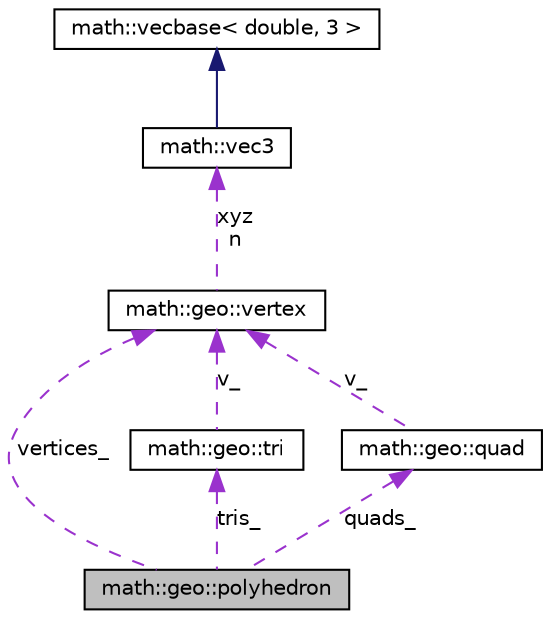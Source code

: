 digraph G
{
  edge [fontname="Helvetica",fontsize="10",labelfontname="Helvetica",labelfontsize="10"];
  node [fontname="Helvetica",fontsize="10",shape=record];
  Node1 [label="math::geo::polyhedron",height=0.2,width=0.4,color="black", fillcolor="grey75", style="filled" fontcolor="black"];
  Node2 -> Node1 [dir=back,color="darkorchid3",fontsize="10",style="dashed",label="tris_",fontname="Helvetica"];
  Node2 [label="math::geo::tri",height=0.2,width=0.4,color="black", fillcolor="white", style="filled",URL="$classmath_1_1geo_1_1tri.html"];
  Node3 -> Node2 [dir=back,color="darkorchid3",fontsize="10",style="dashed",label="v_",fontname="Helvetica"];
  Node3 [label="math::geo::vertex",height=0.2,width=0.4,color="black", fillcolor="white", style="filled",URL="$classmath_1_1geo_1_1vertex.html"];
  Node4 -> Node3 [dir=back,color="darkorchid3",fontsize="10",style="dashed",label="xyz\nn",fontname="Helvetica"];
  Node4 [label="math::vec3",height=0.2,width=0.4,color="black", fillcolor="white", style="filled",URL="$classmath_1_1vec3.html"];
  Node5 -> Node4 [dir=back,color="midnightblue",fontsize="10",style="solid",fontname="Helvetica"];
  Node5 [label="math::vecbase\< double, 3 \>",height=0.2,width=0.4,color="black", fillcolor="white", style="filled",URL="$classmath_1_1vecbase.html"];
  Node6 -> Node1 [dir=back,color="darkorchid3",fontsize="10",style="dashed",label="quads_",fontname="Helvetica"];
  Node6 [label="math::geo::quad",height=0.2,width=0.4,color="black", fillcolor="white", style="filled",URL="$classmath_1_1geo_1_1quad.html"];
  Node3 -> Node6 [dir=back,color="darkorchid3",fontsize="10",style="dashed",label="v_",fontname="Helvetica"];
  Node3 -> Node1 [dir=back,color="darkorchid3",fontsize="10",style="dashed",label="vertices_",fontname="Helvetica"];
}
